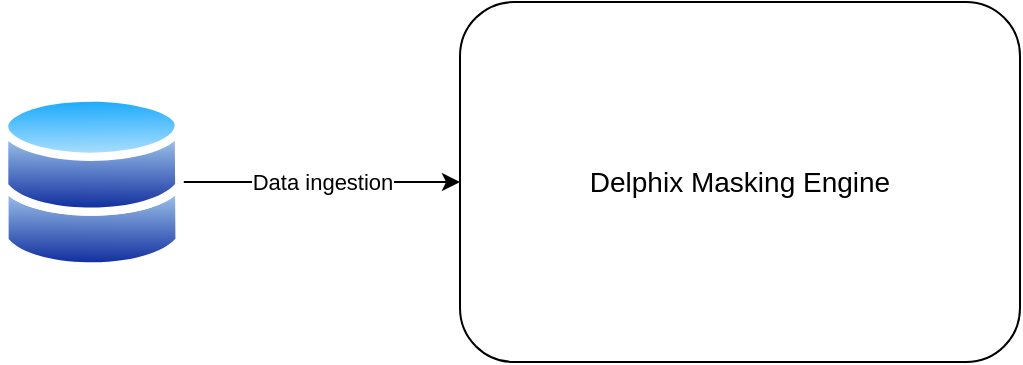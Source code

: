 <mxfile version="21.3.2" type="github">
  <diagram name="Page-1" id="GobAYcb5wS0Ej7F73sYG">
    <mxGraphModel dx="2583" dy="783" grid="1" gridSize="10" guides="1" tooltips="1" connect="1" arrows="1" fold="1" page="0" pageScale="1" pageWidth="827" pageHeight="1169" math="0" shadow="0">
      <root>
        <mxCell id="0" />
        <mxCell id="1" parent="0" />
        <mxCell id="-8TWieEKrlzfq7wESUr1-1" value="Delphix Masking Engine" style="rounded=1;whiteSpace=wrap;html=1;fontSize=14;" vertex="1" parent="1">
          <mxGeometry x="-60" y="600" width="280" height="180" as="geometry" />
        </mxCell>
        <mxCell id="-8TWieEKrlzfq7wESUr1-3" value="Data ingestion" style="edgeStyle=orthogonalEdgeStyle;rounded=0;orthogonalLoop=1;jettySize=auto;html=1;" edge="1" parent="1" source="-8TWieEKrlzfq7wESUr1-2" target="-8TWieEKrlzfq7wESUr1-1">
          <mxGeometry relative="1" as="geometry" />
        </mxCell>
        <mxCell id="-8TWieEKrlzfq7wESUr1-2" value="" style="image;aspect=fixed;perimeter=ellipsePerimeter;html=1;align=center;shadow=0;dashed=0;spacingTop=3;image=img/lib/active_directory/databases.svg;" vertex="1" parent="1">
          <mxGeometry x="-290" y="645" width="91.84" height="90" as="geometry" />
        </mxCell>
      </root>
    </mxGraphModel>
  </diagram>
</mxfile>
